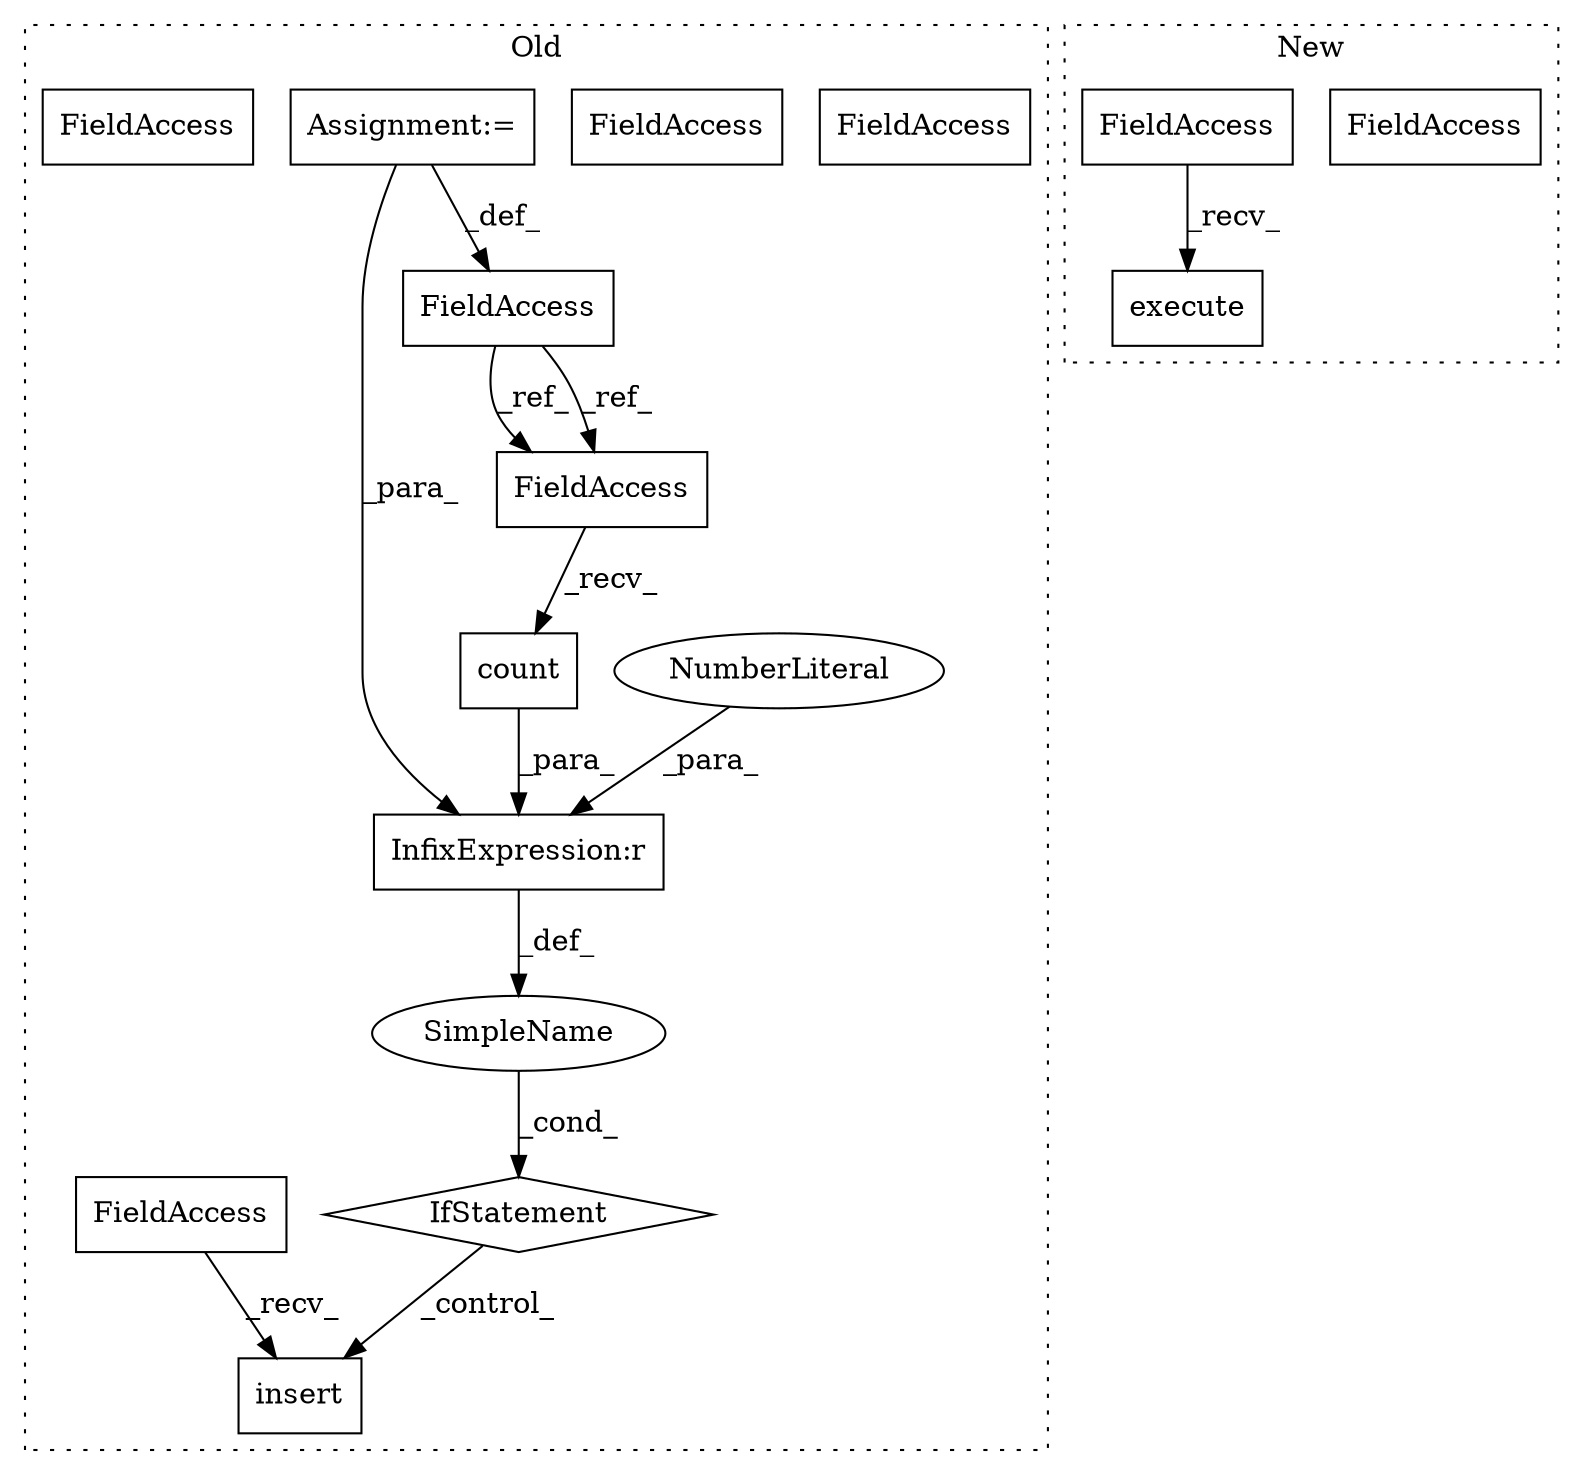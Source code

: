 digraph G {
subgraph cluster0 {
1 [label="insert" a="32" s="2705,2721" l="7,1" shape="box"];
3 [label="count" a="32" s="2406" l="7" shape="box"];
4 [label="InfixExpression:r" a="27" s="2413" l="3" shape="box"];
5 [label="NumberLiteral" a="34" s="2416" l="1" shape="ellipse"];
6 [label="SimpleName" a="42" s="" l="" shape="ellipse"];
7 [label="IfStatement" a="25" s="2396,2417" l="4,2" shape="diamond"];
9 [label="FieldAccess" a="22" s="2400" l="5" shape="box"];
10 [label="FieldAccess" a="22" s="2341" l="5" shape="box"];
11 [label="FieldAccess" a="22" s="2347" l="6" shape="box"];
12 [label="Assignment:=" a="7" s="2346" l="1" shape="box"];
13 [label="FieldAccess" a="22" s="2698" l="6" shape="box"];
14 [label="FieldAccess" a="22" s="2400" l="5" shape="box"];
16 [label="FieldAccess" a="22" s="2698" l="6" shape="box"];
label = "Old";
style="dotted";
}
subgraph cluster1 {
2 [label="execute" a="32" s="2729" l="9" shape="box"];
8 [label="FieldAccess" a="22" s="2427" l="4" shape="box"];
15 [label="FieldAccess" a="22" s="2724" l="4" shape="box"];
label = "New";
style="dotted";
}
3 -> 4 [label="_para_"];
4 -> 6 [label="_def_"];
5 -> 4 [label="_para_"];
6 -> 7 [label="_cond_"];
7 -> 1 [label="_control_"];
10 -> 14 [label="_ref_"];
10 -> 14 [label="_ref_"];
12 -> 4 [label="_para_"];
12 -> 10 [label="_def_"];
14 -> 3 [label="_recv_"];
15 -> 2 [label="_recv_"];
16 -> 1 [label="_recv_"];
}